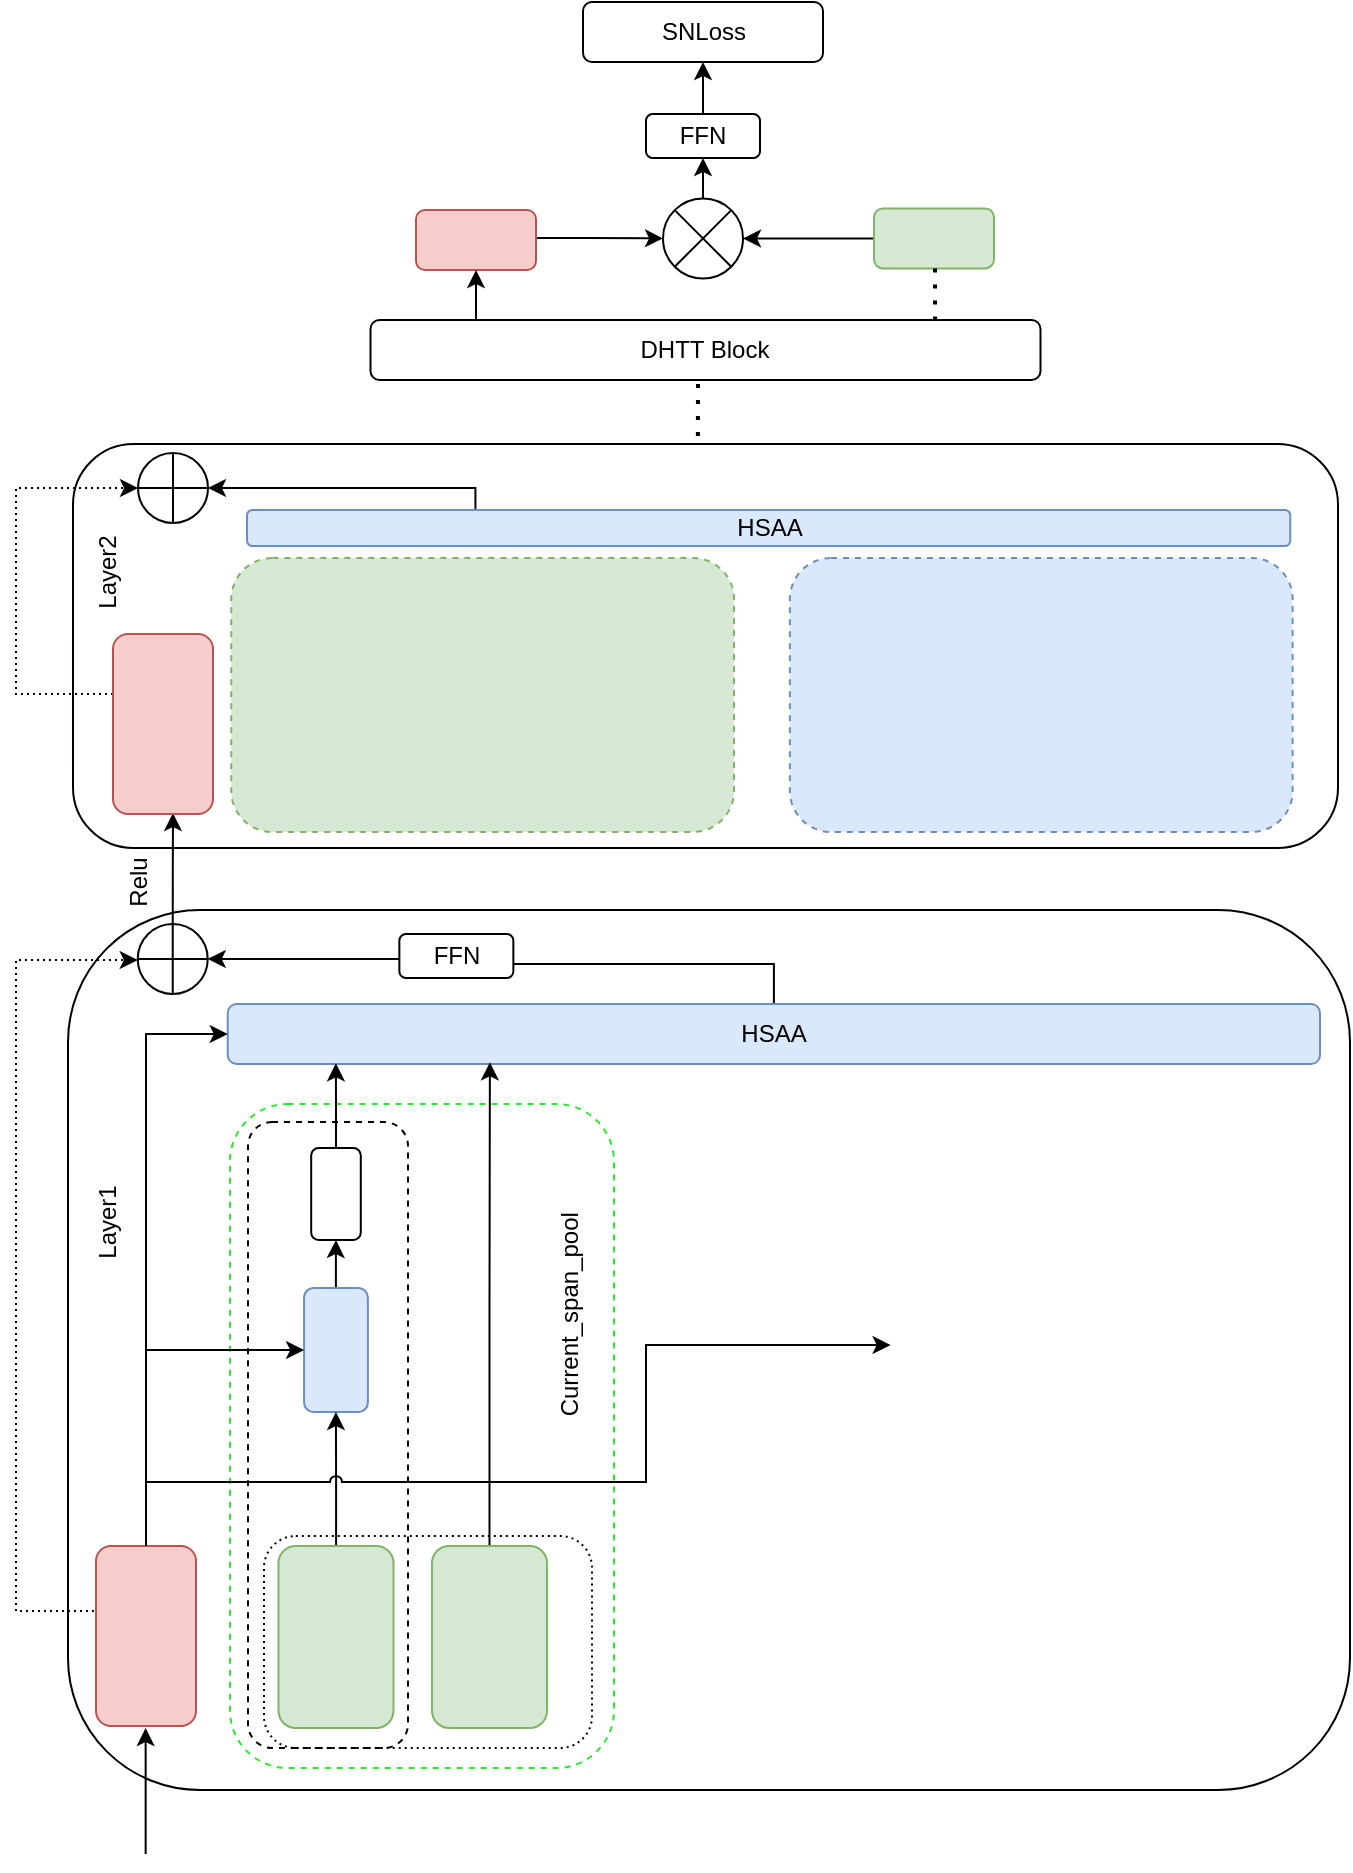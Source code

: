 <mxfile version="21.2.9" type="github">
  <diagram name="第 1 页" id="gWeG35e6C86zQD0y6pNc">
    <mxGraphModel dx="936" dy="502" grid="0" gridSize="10" guides="1" tooltips="1" connect="1" arrows="1" fold="1" page="1" pageScale="1" pageWidth="2336" pageHeight="1654" math="0" shadow="0">
      <root>
        <mxCell id="0" />
        <mxCell id="1" parent="0" />
        <mxCell id="u9Ba9--OEbl625sA4hoY-62" value="" style="rounded=1;whiteSpace=wrap;html=1;fillColor=none;glass=0;strokeColor=default;" parent="1" vertex="1">
          <mxGeometry x="301" y="551" width="641" height="440" as="geometry" />
        </mxCell>
        <mxCell id="u9Ba9--OEbl625sA4hoY-217" value="" style="rounded=1;whiteSpace=wrap;html=1;dashed=1;fillColor=none;strokeColor=#2ce82f;" parent="1" vertex="1">
          <mxGeometry x="382" y="648" width="192" height="332" as="geometry" />
        </mxCell>
        <mxCell id="XD2-V8QEW1LzV1P3F_-f-185" value="" style="rounded=1;whiteSpace=wrap;html=1;dashed=1;" parent="1" vertex="1">
          <mxGeometry x="391" y="657" width="80" height="313" as="geometry" />
        </mxCell>
        <mxCell id="XD2-V8QEW1LzV1P3F_-f-189" value="" style="rounded=1;whiteSpace=wrap;html=1;fillStyle=solid;gradientColor=default;fillColor=none;dashed=1;dashPattern=1 2;" parent="1" vertex="1">
          <mxGeometry x="399" y="864" width="164" height="106" as="geometry" />
        </mxCell>
        <mxCell id="XD2-V8QEW1LzV1P3F_-f-17" value="" style="rounded=1;whiteSpace=wrap;html=1;fillColor=none;" parent="1" vertex="1">
          <mxGeometry x="303.5" y="318" width="632.5" height="202" as="geometry" />
        </mxCell>
        <mxCell id="XD2-V8QEW1LzV1P3F_-f-1" value="SNLoss" style="rounded=1;whiteSpace=wrap;html=1;" parent="1" vertex="1">
          <mxGeometry x="558.5" y="97" width="120" height="30" as="geometry" />
        </mxCell>
        <mxCell id="XD2-V8QEW1LzV1P3F_-f-12" style="edgeStyle=orthogonalEdgeStyle;rounded=0;orthogonalLoop=1;jettySize=auto;html=1;entryX=0;entryY=0.5;entryDx=0;entryDy=0;" parent="1" source="XD2-V8QEW1LzV1P3F_-f-3" target="XD2-V8QEW1LzV1P3F_-f-7" edge="1">
          <mxGeometry relative="1" as="geometry">
            <mxPoint x="528" y="165" as="targetPoint" />
            <Array as="points">
              <mxPoint x="561" y="215" />
              <mxPoint x="561" y="215" />
            </Array>
          </mxGeometry>
        </mxCell>
        <mxCell id="XD2-V8QEW1LzV1P3F_-f-3" value="" style="rounded=1;whiteSpace=wrap;html=1;fillColor=#f8cecc;strokeColor=#b85450;" parent="1" vertex="1">
          <mxGeometry x="475" y="201" width="60" height="30" as="geometry" />
        </mxCell>
        <mxCell id="XD2-V8QEW1LzV1P3F_-f-13" style="edgeStyle=orthogonalEdgeStyle;rounded=0;orthogonalLoop=1;jettySize=auto;html=1;entryX=1;entryY=0.5;entryDx=0;entryDy=0;" parent="1" source="XD2-V8QEW1LzV1P3F_-f-5" target="XD2-V8QEW1LzV1P3F_-f-7" edge="1">
          <mxGeometry relative="1" as="geometry">
            <Array as="points">
              <mxPoint x="672" y="215" />
              <mxPoint x="672" y="215" />
            </Array>
          </mxGeometry>
        </mxCell>
        <mxCell id="XD2-V8QEW1LzV1P3F_-f-5" value="" style="rounded=1;whiteSpace=wrap;html=1;fillColor=#d5e8d4;strokeColor=#82b366;" parent="1" vertex="1">
          <mxGeometry x="704" y="200.22" width="60" height="30" as="geometry" />
        </mxCell>
        <mxCell id="XD2-V8QEW1LzV1P3F_-f-8" style="edgeStyle=orthogonalEdgeStyle;rounded=0;orthogonalLoop=1;jettySize=auto;html=1;entryX=0.5;entryY=1;entryDx=0;entryDy=0;" parent="1" source="XD2-V8QEW1LzV1P3F_-f-6" target="XD2-V8QEW1LzV1P3F_-f-1" edge="1">
          <mxGeometry relative="1" as="geometry" />
        </mxCell>
        <mxCell id="XD2-V8QEW1LzV1P3F_-f-6" value="FFN" style="rounded=1;whiteSpace=wrap;html=1;" parent="1" vertex="1">
          <mxGeometry x="590" y="153" width="57" height="22" as="geometry" />
        </mxCell>
        <mxCell id="XD2-V8QEW1LzV1P3F_-f-7" value="" style="ellipse;whiteSpace=wrap;html=1;aspect=fixed;" parent="1" vertex="1">
          <mxGeometry x="598.5" y="195.22" width="40" height="40" as="geometry" />
        </mxCell>
        <mxCell id="XD2-V8QEW1LzV1P3F_-f-10" value="" style="endArrow=none;html=1;rounded=0;entryX=0;entryY=0;entryDx=0;entryDy=0;exitX=1;exitY=1;exitDx=0;exitDy=0;" parent="1" source="XD2-V8QEW1LzV1P3F_-f-7" target="XD2-V8QEW1LzV1P3F_-f-7" edge="1">
          <mxGeometry width="50" height="50" relative="1" as="geometry">
            <mxPoint x="668.5" y="230.22" as="sourcePoint" />
            <mxPoint x="718.5" y="180.22" as="targetPoint" />
          </mxGeometry>
        </mxCell>
        <mxCell id="XD2-V8QEW1LzV1P3F_-f-11" value="" style="endArrow=none;html=1;rounded=0;entryX=1;entryY=0;entryDx=0;entryDy=0;exitX=0;exitY=1;exitDx=0;exitDy=0;" parent="1" source="XD2-V8QEW1LzV1P3F_-f-7" target="XD2-V8QEW1LzV1P3F_-f-7" edge="1">
          <mxGeometry width="50" height="50" relative="1" as="geometry">
            <mxPoint x="668.5" y="230.22" as="sourcePoint" />
            <mxPoint x="718.5" y="180.22" as="targetPoint" />
          </mxGeometry>
        </mxCell>
        <mxCell id="XD2-V8QEW1LzV1P3F_-f-14" value="DHTT Block" style="rounded=1;whiteSpace=wrap;html=1;" parent="1" vertex="1">
          <mxGeometry x="452.25" y="256" width="335" height="30" as="geometry" />
        </mxCell>
        <mxCell id="XD2-V8QEW1LzV1P3F_-f-15" value="" style="endArrow=classic;html=1;rounded=0;entryX=0.5;entryY=1;entryDx=0;entryDy=0;" parent="1" target="XD2-V8QEW1LzV1P3F_-f-3" edge="1">
          <mxGeometry width="50" height="50" relative="1" as="geometry">
            <mxPoint x="505" y="256" as="sourcePoint" />
            <mxPoint x="650" y="187" as="targetPoint" />
          </mxGeometry>
        </mxCell>
        <mxCell id="XD2-V8QEW1LzV1P3F_-f-16" value="" style="endArrow=none;dashed=1;html=1;dashPattern=1 3;strokeWidth=2;rounded=0;entryX=0.63;entryY=0.026;entryDx=0;entryDy=0;entryPerimeter=0;" parent="1" edge="1">
          <mxGeometry width="50" height="50" relative="1" as="geometry">
            <mxPoint x="734.5" y="230.22" as="sourcePoint" />
            <mxPoint x="734.55" y="256.0" as="targetPoint" />
          </mxGeometry>
        </mxCell>
        <mxCell id="XD2-V8QEW1LzV1P3F_-f-60" style="edgeStyle=orthogonalEdgeStyle;rounded=0;orthogonalLoop=1;jettySize=auto;html=1;entryX=0.5;entryY=1;entryDx=0;entryDy=0;" parent="1" source="XD2-V8QEW1LzV1P3F_-f-20" target="XD2-V8QEW1LzV1P3F_-f-57" edge="1">
          <mxGeometry relative="1" as="geometry" />
        </mxCell>
        <mxCell id="XD2-V8QEW1LzV1P3F_-f-20" value="HSAA" style="rounded=1;whiteSpace=wrap;html=1;fillColor=#dae8fc;strokeColor=#6c8ebf;" parent="1" vertex="1">
          <mxGeometry x="380.87" y="598" width="546.13" height="30" as="geometry" />
        </mxCell>
        <mxCell id="O8xAqdgmH1oKLNabAZYg-15" value="" style="edgeStyle=orthogonalEdgeStyle;rounded=0;orthogonalLoop=1;jettySize=auto;html=1;" edge="1" parent="1" source="XD2-V8QEW1LzV1P3F_-f-21" target="XD2-V8QEW1LzV1P3F_-f-45">
          <mxGeometry relative="1" as="geometry" />
        </mxCell>
        <mxCell id="XD2-V8QEW1LzV1P3F_-f-21" value="" style="rounded=1;whiteSpace=wrap;html=1;fillColor=#dae8fc;strokeColor=#6c8ebf;" parent="1" vertex="1">
          <mxGeometry x="419.04" y="740" width="31.91" height="62" as="geometry" />
        </mxCell>
        <mxCell id="XD2-V8QEW1LzV1P3F_-f-55" style="edgeStyle=orthogonalEdgeStyle;rounded=0;orthogonalLoop=1;jettySize=auto;html=1;entryX=0;entryY=0.5;entryDx=0;entryDy=0;exitX=0.5;exitY=0;exitDx=0;exitDy=0;" parent="1" target="XD2-V8QEW1LzV1P3F_-f-21" edge="1" source="u9Ba9--OEbl625sA4hoY-120">
          <mxGeometry relative="1" as="geometry">
            <Array as="points">
              <mxPoint x="340" y="771" />
            </Array>
            <mxPoint x="340.966" y="871" as="sourcePoint" />
          </mxGeometry>
        </mxCell>
        <mxCell id="XD2-V8QEW1LzV1P3F_-f-62" style="edgeStyle=orthogonalEdgeStyle;rounded=0;orthogonalLoop=1;jettySize=auto;html=1;dashed=1;dashPattern=1 2;" parent="1" target="XD2-V8QEW1LzV1P3F_-f-63" edge="1">
          <mxGeometry relative="1" as="geometry">
            <mxPoint x="317" y="602.034" as="targetPoint" />
            <Array as="points">
              <mxPoint x="275" y="901" />
              <mxPoint x="275" y="576" />
            </Array>
            <mxPoint x="317" y="901.517" as="sourcePoint" />
          </mxGeometry>
        </mxCell>
        <mxCell id="XD2-V8QEW1LzV1P3F_-f-56" style="edgeStyle=orthogonalEdgeStyle;rounded=0;orthogonalLoop=1;jettySize=auto;html=1;entryX=0;entryY=0.5;entryDx=0;entryDy=0;exitX=0.481;exitY=0.006;exitDx=0;exitDy=0;exitPerimeter=0;" parent="1" target="XD2-V8QEW1LzV1P3F_-f-20" edge="1">
          <mxGeometry relative="1" as="geometry">
            <Array as="points">
              <mxPoint x="340" y="871" />
              <mxPoint x="340" y="613" />
            </Array>
            <mxPoint x="341.05" y="871.366" as="sourcePoint" />
          </mxGeometry>
        </mxCell>
        <mxCell id="O8xAqdgmH1oKLNabAZYg-16" style="edgeStyle=orthogonalEdgeStyle;rounded=0;orthogonalLoop=1;jettySize=auto;html=1;entryX=0.099;entryY=0.988;entryDx=0;entryDy=0;entryPerimeter=0;" edge="1" parent="1" source="XD2-V8QEW1LzV1P3F_-f-45" target="XD2-V8QEW1LzV1P3F_-f-20">
          <mxGeometry relative="1" as="geometry" />
        </mxCell>
        <mxCell id="XD2-V8QEW1LzV1P3F_-f-45" value="" style="rounded=1;whiteSpace=wrap;html=1;" parent="1" vertex="1">
          <mxGeometry x="422.59" y="670" width="24.81" height="46" as="geometry" />
        </mxCell>
        <mxCell id="XD2-V8QEW1LzV1P3F_-f-66" style="edgeStyle=orthogonalEdgeStyle;rounded=0;orthogonalLoop=1;jettySize=auto;html=1;entryX=1;entryY=0.5;entryDx=0;entryDy=0;" parent="1" source="XD2-V8QEW1LzV1P3F_-f-57" target="XD2-V8QEW1LzV1P3F_-f-63" edge="1">
          <mxGeometry relative="1" as="geometry">
            <Array as="points">
              <mxPoint x="494.87" y="576" />
              <mxPoint x="418.87" y="576" />
            </Array>
          </mxGeometry>
        </mxCell>
        <mxCell id="XD2-V8QEW1LzV1P3F_-f-57" value="FFN" style="rounded=1;whiteSpace=wrap;html=1;" parent="1" vertex="1">
          <mxGeometry x="466.68" y="563" width="57" height="22" as="geometry" />
        </mxCell>
        <mxCell id="u9Ba9--OEbl625sA4hoY-222" style="edgeStyle=orthogonalEdgeStyle;rounded=0;orthogonalLoop=1;jettySize=auto;html=1;entryX=0.6;entryY=0.995;entryDx=0;entryDy=0;entryPerimeter=0;" parent="1" source="XD2-V8QEW1LzV1P3F_-f-63" target="XD2-V8QEW1LzV1P3F_-f-67" edge="1">
          <mxGeometry relative="1" as="geometry" />
        </mxCell>
        <mxCell id="XD2-V8QEW1LzV1P3F_-f-63" value="" style="ellipse;whiteSpace=wrap;html=1;aspect=fixed;" parent="1" vertex="1">
          <mxGeometry x="335.87" y="558" width="35" height="35" as="geometry" />
        </mxCell>
        <mxCell id="XD2-V8QEW1LzV1P3F_-f-64" value="" style="endArrow=none;html=1;rounded=0;entryX=0.5;entryY=0;entryDx=0;entryDy=0;exitX=0.5;exitY=1;exitDx=0;exitDy=0;" parent="1" source="XD2-V8QEW1LzV1P3F_-f-63" target="XD2-V8QEW1LzV1P3F_-f-63" edge="1">
          <mxGeometry width="50" height="50" relative="1" as="geometry">
            <mxPoint x="394.87" y="653" as="sourcePoint" />
            <mxPoint x="444.87" y="603" as="targetPoint" />
          </mxGeometry>
        </mxCell>
        <mxCell id="XD2-V8QEW1LzV1P3F_-f-65" value="" style="endArrow=none;html=1;rounded=0;exitX=1;exitY=0.5;exitDx=0;exitDy=0;entryX=0;entryY=0.5;entryDx=0;entryDy=0;" parent="1" source="XD2-V8QEW1LzV1P3F_-f-63" target="XD2-V8QEW1LzV1P3F_-f-63" edge="1">
          <mxGeometry width="50" height="50" relative="1" as="geometry">
            <mxPoint x="363.87" y="603" as="sourcePoint" />
            <mxPoint x="363.87" y="568" as="targetPoint" />
          </mxGeometry>
        </mxCell>
        <mxCell id="XD2-V8QEW1LzV1P3F_-f-191" style="edgeStyle=orthogonalEdgeStyle;rounded=0;orthogonalLoop=1;jettySize=auto;html=1;entryX=0;entryY=0.5;entryDx=0;entryDy=0;dashed=1;dashPattern=1 2;" parent="1" source="XD2-V8QEW1LzV1P3F_-f-67" target="XD2-V8QEW1LzV1P3F_-f-141" edge="1">
          <mxGeometry relative="1" as="geometry">
            <Array as="points">
              <mxPoint x="275" y="443" />
              <mxPoint x="275" y="340" />
            </Array>
          </mxGeometry>
        </mxCell>
        <mxCell id="XD2-V8QEW1LzV1P3F_-f-67" value="" style="rounded=1;whiteSpace=wrap;html=1;fillColor=#f8cecc;strokeColor=#b85450;" parent="1" vertex="1">
          <mxGeometry x="323.5" y="413" width="50" height="90" as="geometry" />
        </mxCell>
        <mxCell id="XD2-V8QEW1LzV1P3F_-f-71" value="Layer1" style="text;html=1;strokeColor=none;fillColor=none;align=center;verticalAlign=middle;whiteSpace=wrap;rounded=0;rotation=-90;" parent="1" vertex="1">
          <mxGeometry x="291.0" y="692" width="60" height="30" as="geometry" />
        </mxCell>
        <mxCell id="XD2-V8QEW1LzV1P3F_-f-72" value="Layer2" style="text;html=1;strokeColor=none;fillColor=none;align=center;verticalAlign=middle;whiteSpace=wrap;rounded=0;rotation=-90;" parent="1" vertex="1">
          <mxGeometry x="291" y="367" width="60" height="30" as="geometry" />
        </mxCell>
        <mxCell id="XD2-V8QEW1LzV1P3F_-f-73" value="" style="endArrow=none;dashed=1;html=1;dashPattern=1 3;strokeWidth=2;rounded=0;entryX=0.63;entryY=0.026;entryDx=0;entryDy=0;entryPerimeter=0;" parent="1" edge="1">
          <mxGeometry width="50" height="50" relative="1" as="geometry">
            <mxPoint x="616" y="288" as="sourcePoint" />
            <mxPoint x="615.93" y="318" as="targetPoint" />
          </mxGeometry>
        </mxCell>
        <mxCell id="XD2-V8QEW1LzV1P3F_-f-123" value="" style="rounded=1;whiteSpace=wrap;html=1;" parent="1" vertex="1">
          <mxGeometry x="386" y="413" width="115" height="91" as="geometry" />
        </mxCell>
        <mxCell id="XD2-V8QEW1LzV1P3F_-f-128" value="" style="endArrow=none;dashed=1;html=1;dashPattern=1 3;strokeWidth=2;rounded=0;entryX=1;entryY=0.5;entryDx=0;entryDy=0;exitX=0;exitY=0.5;exitDx=0;exitDy=0;" parent="1" edge="1">
          <mxGeometry width="50" height="50" relative="1" as="geometry">
            <mxPoint x="452.25" y="468.88" as="sourcePoint" />
            <mxPoint x="428.75" y="468.88" as="targetPoint" />
          </mxGeometry>
        </mxCell>
        <mxCell id="XD2-V8QEW1LzV1P3F_-f-129" value="" style="endArrow=none;dashed=1;html=1;dashPattern=1 3;strokeWidth=2;rounded=0;entryX=1;entryY=0.5;entryDx=0;entryDy=0;" parent="1" edge="1">
          <mxGeometry width="50" height="50" relative="1" as="geometry">
            <mxPoint x="452" y="429" as="sourcePoint" />
            <mxPoint x="428.5" y="429" as="targetPoint" />
          </mxGeometry>
        </mxCell>
        <mxCell id="XD2-V8QEW1LzV1P3F_-f-194" style="edgeStyle=orthogonalEdgeStyle;rounded=0;orthogonalLoop=1;jettySize=auto;html=1;entryX=1;entryY=0.5;entryDx=0;entryDy=0;exitX=0.219;exitY=0.058;exitDx=0;exitDy=0;exitPerimeter=0;" parent="1" source="XD2-V8QEW1LzV1P3F_-f-137" target="XD2-V8QEW1LzV1P3F_-f-141" edge="1">
          <mxGeometry relative="1" as="geometry">
            <Array as="points">
              <mxPoint x="505" y="340" />
            </Array>
            <mxPoint x="505" y="345" as="sourcePoint" />
          </mxGeometry>
        </mxCell>
        <mxCell id="XD2-V8QEW1LzV1P3F_-f-137" value="HSAA" style="rounded=1;whiteSpace=wrap;html=1;fillColor=#dae8fc;strokeColor=#6c8ebf;" parent="1" vertex="1">
          <mxGeometry x="390.5" y="351" width="521.63" height="18" as="geometry" />
        </mxCell>
        <mxCell id="XD2-V8QEW1LzV1P3F_-f-140" value="HSAA" style="rounded=1;whiteSpace=wrap;html=1;fillColor=#dae8fc;strokeColor=#6c8ebf;" parent="1" vertex="1">
          <mxGeometry x="390.5" y="382" width="111.63" height="20" as="geometry" />
        </mxCell>
        <mxCell id="XD2-V8QEW1LzV1P3F_-f-141" value="" style="ellipse;whiteSpace=wrap;html=1;aspect=fixed;" parent="1" vertex="1">
          <mxGeometry x="336" y="322.5" width="35" height="35" as="geometry" />
        </mxCell>
        <mxCell id="XD2-V8QEW1LzV1P3F_-f-142" value="" style="endArrow=none;html=1;rounded=0;entryX=0.5;entryY=0;entryDx=0;entryDy=0;exitX=0.5;exitY=1;exitDx=0;exitDy=0;" parent="1" source="XD2-V8QEW1LzV1P3F_-f-141" target="XD2-V8QEW1LzV1P3F_-f-141" edge="1">
          <mxGeometry width="50" height="50" relative="1" as="geometry">
            <mxPoint x="395" y="417.5" as="sourcePoint" />
            <mxPoint x="445" y="367.5" as="targetPoint" />
          </mxGeometry>
        </mxCell>
        <mxCell id="XD2-V8QEW1LzV1P3F_-f-143" value="" style="endArrow=none;html=1;rounded=0;exitX=1;exitY=0.5;exitDx=0;exitDy=0;entryX=0;entryY=0.5;entryDx=0;entryDy=0;" parent="1" source="XD2-V8QEW1LzV1P3F_-f-141" target="XD2-V8QEW1LzV1P3F_-f-141" edge="1">
          <mxGeometry width="50" height="50" relative="1" as="geometry">
            <mxPoint x="364" y="367.5" as="sourcePoint" />
            <mxPoint x="364" y="332.5" as="targetPoint" />
          </mxGeometry>
        </mxCell>
        <mxCell id="XD2-V8QEW1LzV1P3F_-f-184" value="Relu" style="text;html=1;align=center;verticalAlign=middle;resizable=0;points=[];autosize=1;strokeColor=none;fillColor=none;rotation=-90;" parent="1" vertex="1">
          <mxGeometry x="315" y="525" width="43" height="26" as="geometry" />
        </mxCell>
        <mxCell id="XD2-V8QEW1LzV1P3F_-f-187" value="" style="endArrow=classic;html=1;rounded=0;exitX=0.5;exitY=0;exitDx=0;exitDy=0;entryX=0.5;entryY=1;entryDx=0;entryDy=0;" parent="1" source="XD2-V8QEW1LzV1P3F_-f-7" target="XD2-V8QEW1LzV1P3F_-f-6" edge="1">
          <mxGeometry width="50" height="50" relative="1" as="geometry">
            <mxPoint x="642.75" y="160" as="sourcePoint" />
            <mxPoint x="692.75" y="110" as="targetPoint" />
          </mxGeometry>
        </mxCell>
        <mxCell id="u9Ba9--OEbl625sA4hoY-61" value="HSAA" style="rounded=1;whiteSpace=wrap;html=1;fillColor=#dae8fc;strokeColor=#6c8ebf;" parent="1" vertex="1">
          <mxGeometry x="669.5" y="380" width="111.63" height="20" as="geometry" />
        </mxCell>
        <mxCell id="u9Ba9--OEbl625sA4hoY-68" value="" style="rounded=1;whiteSpace=wrap;html=1;fillColor=#d5e8d4;strokeColor=#82b366;" parent="1" vertex="1">
          <mxGeometry x="390.5" y="481" width="41" height="14" as="geometry" />
        </mxCell>
        <mxCell id="u9Ba9--OEbl625sA4hoY-69" value="" style="rounded=1;whiteSpace=wrap;html=1;fillColor=#fff2cc;strokeColor=#d6b656;" parent="1" vertex="1">
          <mxGeometry x="390.5" y="418" width="41" height="21" as="geometry" />
        </mxCell>
        <mxCell id="u9Ba9--OEbl625sA4hoY-70" value="" style="rounded=1;whiteSpace=wrap;html=1;fillColor=#d5e8d4;strokeColor=#82b366;" parent="1" vertex="1">
          <mxGeometry x="390.63" y="462" width="41" height="14" as="geometry" />
        </mxCell>
        <mxCell id="u9Ba9--OEbl625sA4hoY-71" value="" style="rounded=1;whiteSpace=wrap;html=1;fillColor=#d5e8d4;strokeColor=#82b366;" parent="1" vertex="1">
          <mxGeometry x="390.63" y="443" width="41" height="14" as="geometry" />
        </mxCell>
        <mxCell id="u9Ba9--OEbl625sA4hoY-72" value="" style="rounded=1;whiteSpace=wrap;html=1;fillColor=#d5e8d4;strokeColor=#82b366;" parent="1" vertex="1">
          <mxGeometry x="454.5" y="481" width="41" height="14" as="geometry" />
        </mxCell>
        <mxCell id="u9Ba9--OEbl625sA4hoY-73" value="" style="rounded=1;whiteSpace=wrap;html=1;fillColor=#fff2cc;strokeColor=#d6b656;" parent="1" vertex="1">
          <mxGeometry x="454.5" y="418" width="41" height="21" as="geometry" />
        </mxCell>
        <mxCell id="u9Ba9--OEbl625sA4hoY-74" value="" style="rounded=1;whiteSpace=wrap;html=1;fillColor=#d5e8d4;strokeColor=#82b366;" parent="1" vertex="1">
          <mxGeometry x="454.63" y="462" width="41" height="14" as="geometry" />
        </mxCell>
        <mxCell id="u9Ba9--OEbl625sA4hoY-75" value="" style="rounded=1;whiteSpace=wrap;html=1;fillColor=#d5e8d4;strokeColor=#82b366;" parent="1" vertex="1">
          <mxGeometry x="454.63" y="443" width="41" height="14" as="geometry" />
        </mxCell>
        <mxCell id="u9Ba9--OEbl625sA4hoY-76" value="" style="rounded=1;whiteSpace=wrap;html=1;" parent="1" vertex="1">
          <mxGeometry x="513.5" y="413" width="115" height="91" as="geometry" />
        </mxCell>
        <mxCell id="u9Ba9--OEbl625sA4hoY-77" value="" style="endArrow=none;dashed=1;html=1;dashPattern=1 3;strokeWidth=2;rounded=0;entryX=1;entryY=0.5;entryDx=0;entryDy=0;exitX=0;exitY=0.5;exitDx=0;exitDy=0;" parent="1" edge="1">
          <mxGeometry width="50" height="50" relative="1" as="geometry">
            <mxPoint x="579.75" y="468.88" as="sourcePoint" />
            <mxPoint x="556.25" y="468.88" as="targetPoint" />
          </mxGeometry>
        </mxCell>
        <mxCell id="u9Ba9--OEbl625sA4hoY-78" value="" style="endArrow=none;dashed=1;html=1;dashPattern=1 3;strokeWidth=2;rounded=0;entryX=1;entryY=0.5;entryDx=0;entryDy=0;" parent="1" edge="1">
          <mxGeometry width="50" height="50" relative="1" as="geometry">
            <mxPoint x="579.5" y="429" as="sourcePoint" />
            <mxPoint x="556.0" y="429" as="targetPoint" />
          </mxGeometry>
        </mxCell>
        <mxCell id="u9Ba9--OEbl625sA4hoY-79" value="" style="rounded=1;whiteSpace=wrap;html=1;fillColor=#d5e8d4;strokeColor=#82b366;" parent="1" vertex="1">
          <mxGeometry x="518" y="481" width="41" height="14" as="geometry" />
        </mxCell>
        <mxCell id="u9Ba9--OEbl625sA4hoY-80" value="" style="rounded=1;whiteSpace=wrap;html=1;fillColor=#fff2cc;strokeColor=#d6b656;" parent="1" vertex="1">
          <mxGeometry x="518" y="418" width="41" height="21" as="geometry" />
        </mxCell>
        <mxCell id="u9Ba9--OEbl625sA4hoY-81" value="" style="rounded=1;whiteSpace=wrap;html=1;fillColor=#d5e8d4;strokeColor=#82b366;" parent="1" vertex="1">
          <mxGeometry x="518.13" y="462" width="41" height="14" as="geometry" />
        </mxCell>
        <mxCell id="u9Ba9--OEbl625sA4hoY-82" value="" style="rounded=1;whiteSpace=wrap;html=1;fillColor=#d5e8d4;strokeColor=#82b366;" parent="1" vertex="1">
          <mxGeometry x="518.13" y="443" width="41" height="14" as="geometry" />
        </mxCell>
        <mxCell id="u9Ba9--OEbl625sA4hoY-83" value="" style="rounded=1;whiteSpace=wrap;html=1;fillColor=#d5e8d4;strokeColor=#82b366;" parent="1" vertex="1">
          <mxGeometry x="582" y="481" width="41" height="14" as="geometry" />
        </mxCell>
        <mxCell id="u9Ba9--OEbl625sA4hoY-84" value="" style="rounded=1;whiteSpace=wrap;html=1;fillColor=#fff2cc;strokeColor=#d6b656;" parent="1" vertex="1">
          <mxGeometry x="582" y="418" width="41" height="21" as="geometry" />
        </mxCell>
        <mxCell id="u9Ba9--OEbl625sA4hoY-85" value="" style="rounded=1;whiteSpace=wrap;html=1;fillColor=#d5e8d4;strokeColor=#82b366;" parent="1" vertex="1">
          <mxGeometry x="582.13" y="462" width="41" height="14" as="geometry" />
        </mxCell>
        <mxCell id="u9Ba9--OEbl625sA4hoY-86" value="" style="rounded=1;whiteSpace=wrap;html=1;fillColor=#d5e8d4;strokeColor=#82b366;" parent="1" vertex="1">
          <mxGeometry x="582.13" y="443" width="41" height="14" as="geometry" />
        </mxCell>
        <mxCell id="u9Ba9--OEbl625sA4hoY-87" value="" style="rounded=1;whiteSpace=wrap;html=1;" parent="1" vertex="1">
          <mxGeometry x="667.82" y="413" width="115" height="91" as="geometry" />
        </mxCell>
        <mxCell id="u9Ba9--OEbl625sA4hoY-88" value="" style="endArrow=none;dashed=1;html=1;dashPattern=1 3;strokeWidth=2;rounded=0;entryX=1;entryY=0.5;entryDx=0;entryDy=0;exitX=0;exitY=0.5;exitDx=0;exitDy=0;" parent="1" edge="1">
          <mxGeometry width="50" height="50" relative="1" as="geometry">
            <mxPoint x="734.07" y="468.88" as="sourcePoint" />
            <mxPoint x="710.57" y="468.88" as="targetPoint" />
          </mxGeometry>
        </mxCell>
        <mxCell id="u9Ba9--OEbl625sA4hoY-89" value="" style="endArrow=none;dashed=1;html=1;dashPattern=1 3;strokeWidth=2;rounded=0;entryX=1;entryY=0.5;entryDx=0;entryDy=0;" parent="1" edge="1">
          <mxGeometry width="50" height="50" relative="1" as="geometry">
            <mxPoint x="733.82" y="429" as="sourcePoint" />
            <mxPoint x="710.32" y="429" as="targetPoint" />
          </mxGeometry>
        </mxCell>
        <mxCell id="u9Ba9--OEbl625sA4hoY-90" value="" style="rounded=1;whiteSpace=wrap;html=1;fillColor=#d5e8d4;strokeColor=#82b366;" parent="1" vertex="1">
          <mxGeometry x="672.32" y="481" width="41" height="14" as="geometry" />
        </mxCell>
        <mxCell id="u9Ba9--OEbl625sA4hoY-91" value="" style="rounded=1;whiteSpace=wrap;html=1;fillColor=#fff2cc;strokeColor=#d6b656;" parent="1" vertex="1">
          <mxGeometry x="672.32" y="418" width="41" height="21" as="geometry" />
        </mxCell>
        <mxCell id="u9Ba9--OEbl625sA4hoY-92" value="" style="rounded=1;whiteSpace=wrap;html=1;fillColor=#d5e8d4;strokeColor=#82b366;" parent="1" vertex="1">
          <mxGeometry x="672.45" y="462" width="41" height="14" as="geometry" />
        </mxCell>
        <mxCell id="u9Ba9--OEbl625sA4hoY-93" value="" style="rounded=1;whiteSpace=wrap;html=1;fillColor=#d5e8d4;strokeColor=#82b366;" parent="1" vertex="1">
          <mxGeometry x="672.45" y="443" width="41" height="14" as="geometry" />
        </mxCell>
        <mxCell id="u9Ba9--OEbl625sA4hoY-94" value="" style="rounded=1;whiteSpace=wrap;html=1;fillColor=#d5e8d4;strokeColor=#82b366;" parent="1" vertex="1">
          <mxGeometry x="736.32" y="481" width="41" height="14" as="geometry" />
        </mxCell>
        <mxCell id="u9Ba9--OEbl625sA4hoY-95" value="" style="rounded=1;whiteSpace=wrap;html=1;fillColor=#fff2cc;strokeColor=#d6b656;" parent="1" vertex="1">
          <mxGeometry x="736.32" y="418" width="41" height="21" as="geometry" />
        </mxCell>
        <mxCell id="u9Ba9--OEbl625sA4hoY-96" value="" style="rounded=1;whiteSpace=wrap;html=1;fillColor=#d5e8d4;strokeColor=#82b366;" parent="1" vertex="1">
          <mxGeometry x="736.45" y="462" width="41" height="14" as="geometry" />
        </mxCell>
        <mxCell id="u9Ba9--OEbl625sA4hoY-97" value="" style="rounded=1;whiteSpace=wrap;html=1;fillColor=#d5e8d4;strokeColor=#82b366;" parent="1" vertex="1">
          <mxGeometry x="736.45" y="443" width="41" height="14" as="geometry" />
        </mxCell>
        <mxCell id="u9Ba9--OEbl625sA4hoY-98" value="" style="rounded=1;whiteSpace=wrap;html=1;" parent="1" vertex="1">
          <mxGeometry x="794" y="413" width="115" height="91" as="geometry" />
        </mxCell>
        <mxCell id="u9Ba9--OEbl625sA4hoY-99" value="" style="endArrow=none;dashed=1;html=1;dashPattern=1 3;strokeWidth=2;rounded=0;entryX=1;entryY=0.5;entryDx=0;entryDy=0;exitX=0;exitY=0.5;exitDx=0;exitDy=0;" parent="1" edge="1">
          <mxGeometry width="50" height="50" relative="1" as="geometry">
            <mxPoint x="860.25" y="468.88" as="sourcePoint" />
            <mxPoint x="836.75" y="468.88" as="targetPoint" />
          </mxGeometry>
        </mxCell>
        <mxCell id="u9Ba9--OEbl625sA4hoY-100" value="" style="endArrow=none;dashed=1;html=1;dashPattern=1 3;strokeWidth=2;rounded=0;entryX=1;entryY=0.5;entryDx=0;entryDy=0;" parent="1" edge="1">
          <mxGeometry width="50" height="50" relative="1" as="geometry">
            <mxPoint x="860" y="429" as="sourcePoint" />
            <mxPoint x="836.5" y="429" as="targetPoint" />
          </mxGeometry>
        </mxCell>
        <mxCell id="u9Ba9--OEbl625sA4hoY-101" value="" style="rounded=1;whiteSpace=wrap;html=1;fillColor=#d5e8d4;strokeColor=#82b366;" parent="1" vertex="1">
          <mxGeometry x="798.5" y="481" width="41" height="14" as="geometry" />
        </mxCell>
        <mxCell id="u9Ba9--OEbl625sA4hoY-102" value="" style="rounded=1;whiteSpace=wrap;html=1;fillColor=#fff2cc;strokeColor=#d6b656;" parent="1" vertex="1">
          <mxGeometry x="798.5" y="418" width="41" height="21" as="geometry" />
        </mxCell>
        <mxCell id="u9Ba9--OEbl625sA4hoY-103" value="" style="rounded=1;whiteSpace=wrap;html=1;fillColor=#d5e8d4;strokeColor=#82b366;" parent="1" vertex="1">
          <mxGeometry x="798.63" y="462" width="41" height="14" as="geometry" />
        </mxCell>
        <mxCell id="u9Ba9--OEbl625sA4hoY-104" value="" style="rounded=1;whiteSpace=wrap;html=1;fillColor=#d5e8d4;strokeColor=#82b366;" parent="1" vertex="1">
          <mxGeometry x="798.63" y="443" width="41" height="14" as="geometry" />
        </mxCell>
        <mxCell id="u9Ba9--OEbl625sA4hoY-105" value="" style="rounded=1;whiteSpace=wrap;html=1;fillColor=#d5e8d4;strokeColor=#82b366;" parent="1" vertex="1">
          <mxGeometry x="862.5" y="481" width="41" height="14" as="geometry" />
        </mxCell>
        <mxCell id="u9Ba9--OEbl625sA4hoY-106" value="" style="rounded=1;whiteSpace=wrap;html=1;fillColor=#fff2cc;strokeColor=#d6b656;" parent="1" vertex="1">
          <mxGeometry x="862.5" y="418" width="41" height="21" as="geometry" />
        </mxCell>
        <mxCell id="u9Ba9--OEbl625sA4hoY-107" value="" style="rounded=1;whiteSpace=wrap;html=1;fillColor=#d5e8d4;strokeColor=#82b366;" parent="1" vertex="1">
          <mxGeometry x="862.63" y="462" width="41" height="14" as="geometry" />
        </mxCell>
        <mxCell id="u9Ba9--OEbl625sA4hoY-108" value="" style="rounded=1;whiteSpace=wrap;html=1;fillColor=#d5e8d4;strokeColor=#82b366;" parent="1" vertex="1">
          <mxGeometry x="862.63" y="443" width="41" height="14" as="geometry" />
        </mxCell>
        <mxCell id="u9Ba9--OEbl625sA4hoY-120" value="" style="rounded=1;whiteSpace=wrap;html=1;fillColor=#f8cecc;strokeColor=#b85450;" parent="1" vertex="1">
          <mxGeometry x="315" y="869" width="50" height="90" as="geometry" />
        </mxCell>
        <mxCell id="O8xAqdgmH1oKLNabAZYg-13" value="" style="edgeStyle=orthogonalEdgeStyle;rounded=0;orthogonalLoop=1;jettySize=auto;html=1;" edge="1" parent="1" source="u9Ba9--OEbl625sA4hoY-125" target="XD2-V8QEW1LzV1P3F_-f-21">
          <mxGeometry relative="1" as="geometry" />
        </mxCell>
        <mxCell id="u9Ba9--OEbl625sA4hoY-125" value="" style="rounded=1;whiteSpace=wrap;html=1;fillColor=#d5e8d4;strokeColor=#82b366;" parent="1" vertex="1">
          <mxGeometry x="406.25" y="869" width="57.5" height="91" as="geometry" />
        </mxCell>
        <mxCell id="u9Ba9--OEbl625sA4hoY-44" style="edgeStyle=orthogonalEdgeStyle;rounded=0;orthogonalLoop=1;jettySize=auto;html=1;entryX=0.013;entryY=0.46;entryDx=0;entryDy=0;jumpStyle=arc;entryPerimeter=0;exitX=0.5;exitY=0;exitDx=0;exitDy=0;" parent="1" edge="1" source="u9Ba9--OEbl625sA4hoY-120">
          <mxGeometry relative="1" as="geometry">
            <mxPoint x="340.966" y="871" as="sourcePoint" />
            <mxPoint x="712.285" y="768.52" as="targetPoint" />
            <Array as="points">
              <mxPoint x="340" y="837" />
              <mxPoint x="590" y="837" />
              <mxPoint x="590" y="768" />
            </Array>
          </mxGeometry>
        </mxCell>
        <mxCell id="u9Ba9--OEbl625sA4hoY-218" value="Current_span_pool" style="text;html=1;strokeColor=none;fillColor=none;align=center;verticalAlign=middle;whiteSpace=wrap;rounded=0;rotation=-90;" parent="1" vertex="1">
          <mxGeometry x="522.13" y="738" width="60" height="30" as="geometry" />
        </mxCell>
        <mxCell id="u9Ba9--OEbl625sA4hoY-221" value="" style="rounded=1;whiteSpace=wrap;html=1;dashed=1;fillColor=#d5e8d4;strokeColor=#82b366;" parent="1" vertex="1">
          <mxGeometry x="382.63" y="375" width="251.37" height="137" as="geometry" />
        </mxCell>
        <mxCell id="u9Ba9--OEbl625sA4hoY-223" value="" style="rounded=1;whiteSpace=wrap;html=1;dashed=1;fillColor=#dae8fc;strokeColor=#6c8ebf;" parent="1" vertex="1">
          <mxGeometry x="661.95" y="375" width="251.37" height="137" as="geometry" />
        </mxCell>
        <mxCell id="O8xAqdgmH1oKLNabAZYg-27" value="" style="endArrow=classic;html=1;rounded=0;" edge="1" parent="1">
          <mxGeometry width="50" height="50" relative="1" as="geometry">
            <mxPoint x="339.82" y="1023" as="sourcePoint" />
            <mxPoint x="339.82" y="960" as="targetPoint" />
          </mxGeometry>
        </mxCell>
        <mxCell id="O8xAqdgmH1oKLNabAZYg-29" style="edgeStyle=orthogonalEdgeStyle;rounded=0;orthogonalLoop=1;jettySize=auto;html=1;entryX=0.24;entryY=0.971;entryDx=0;entryDy=0;entryPerimeter=0;" edge="1" parent="1" source="O8xAqdgmH1oKLNabAZYg-28" target="XD2-V8QEW1LzV1P3F_-f-20">
          <mxGeometry relative="1" as="geometry" />
        </mxCell>
        <mxCell id="O8xAqdgmH1oKLNabAZYg-28" value="" style="rounded=1;whiteSpace=wrap;html=1;fillColor=#d5e8d4;strokeColor=#82b366;" vertex="1" parent="1">
          <mxGeometry x="483" y="869" width="57.5" height="91" as="geometry" />
        </mxCell>
      </root>
    </mxGraphModel>
  </diagram>
</mxfile>

